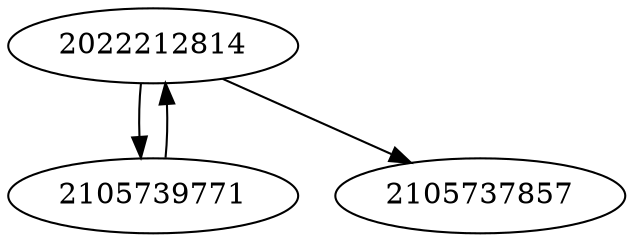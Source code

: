 strict digraph  {
2105737857;
2105739771;
2022212814;
2105739771 -> 2022212814;
2022212814 -> 2105737857;
2022212814 -> 2105739771;
}
